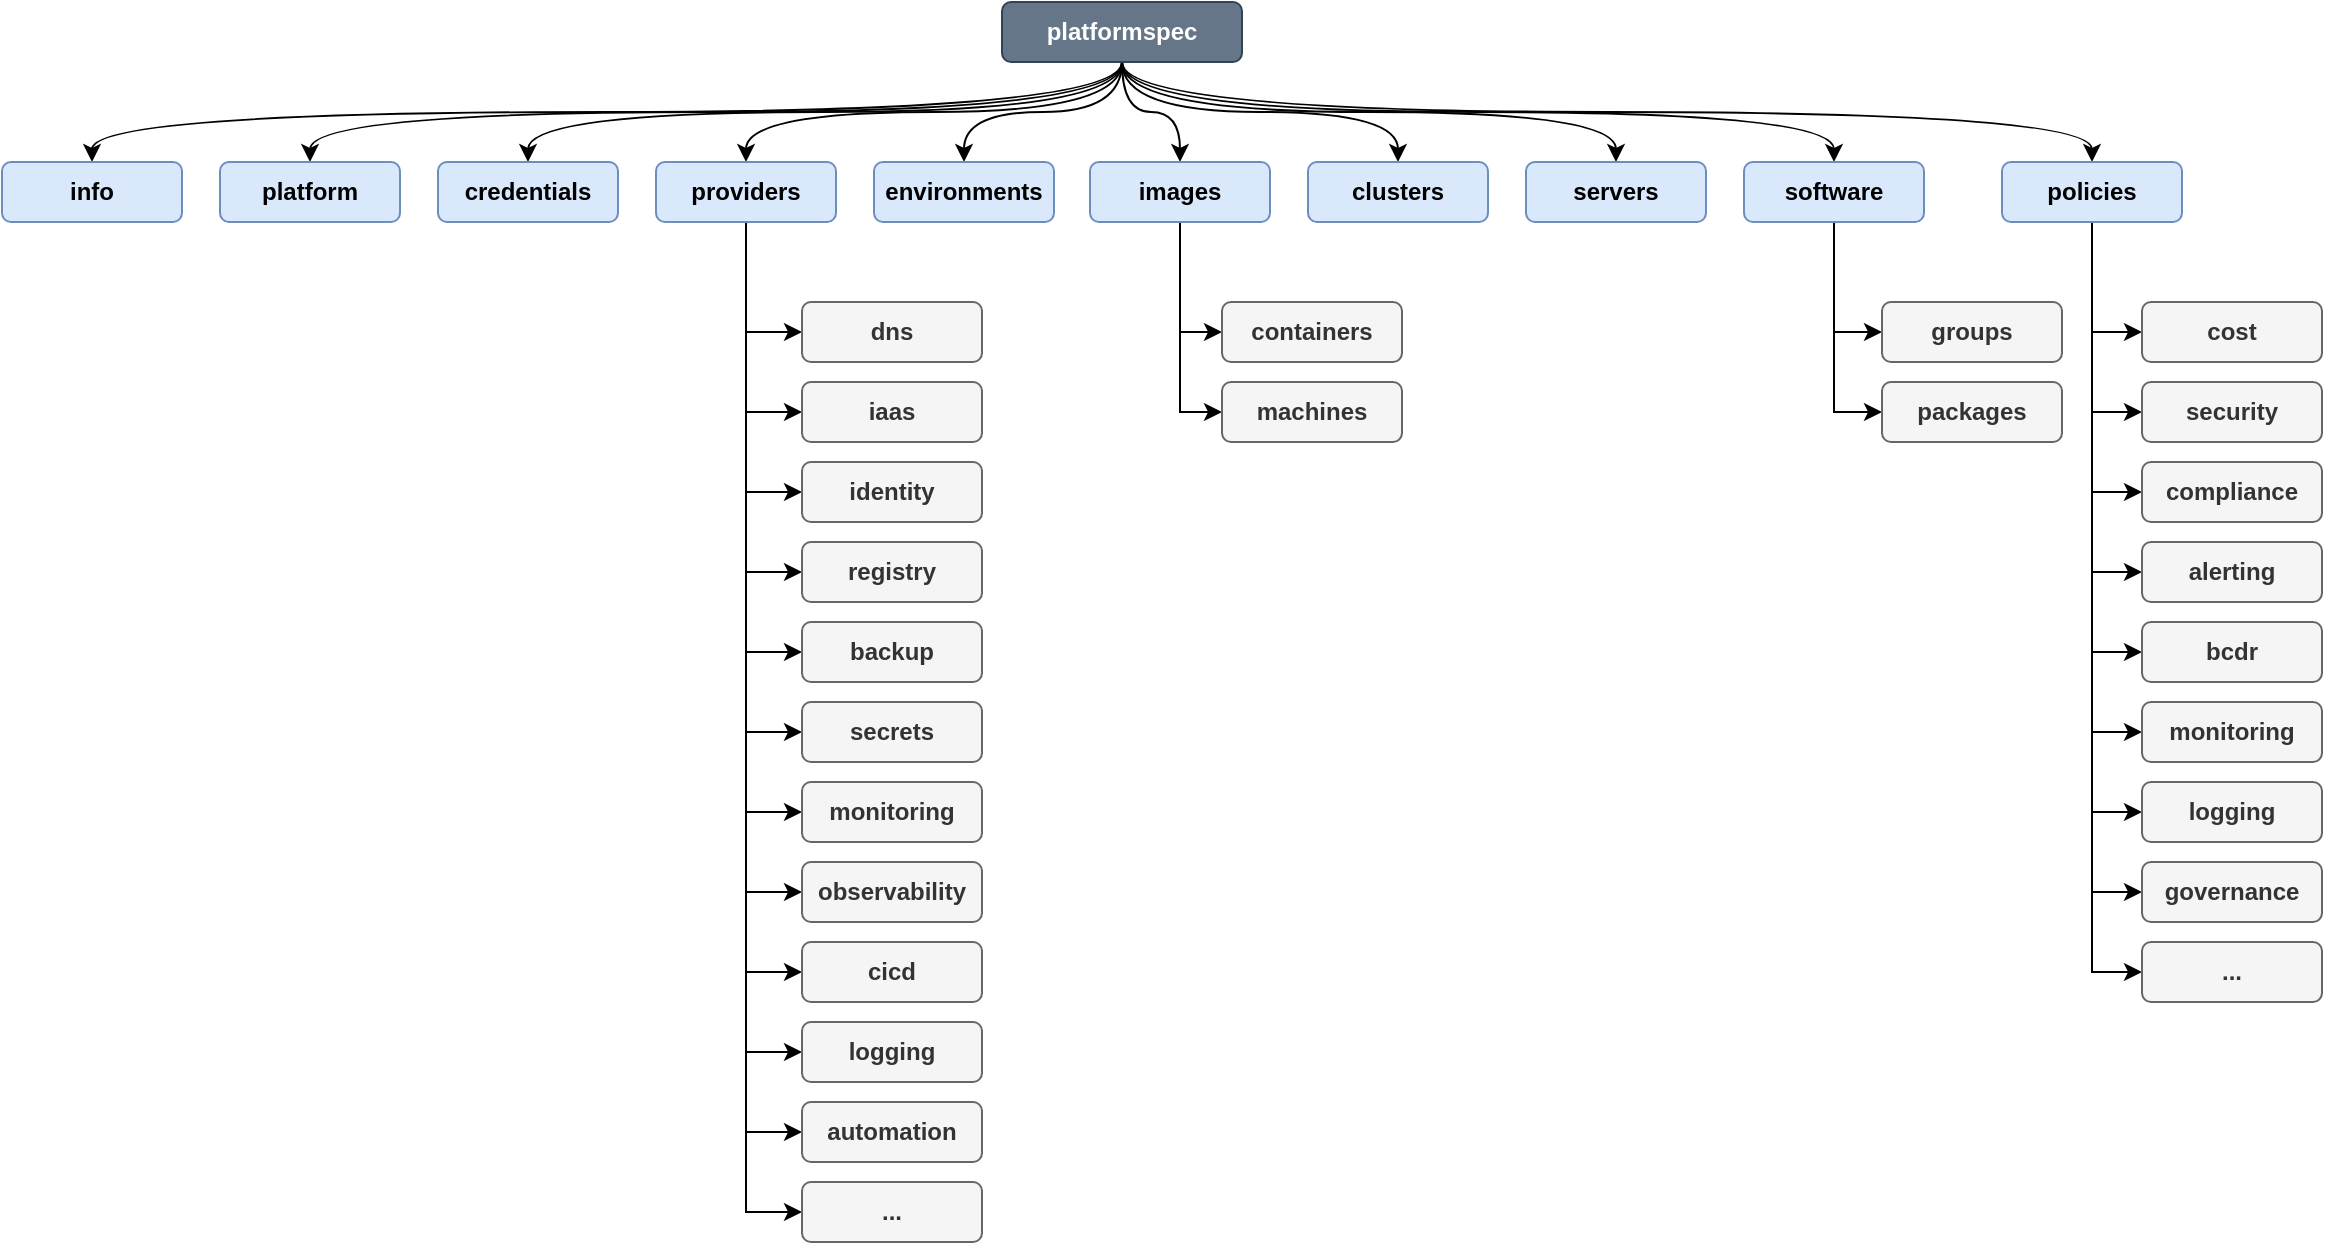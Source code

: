 <mxfile version="24.8.3">
  <diagram name="Page-1" id="ImoLfxkvnF7kuor9iser">
    <mxGraphModel dx="1647" dy="991" grid="1" gridSize="10" guides="1" tooltips="1" connect="1" arrows="1" fold="1" page="1" pageScale="1" pageWidth="1100" pageHeight="850" math="0" shadow="0">
      <root>
        <mxCell id="0" />
        <mxCell id="1" parent="0" />
        <mxCell id="yfd50bq4GwBxiUQjJZGA-37" style="edgeStyle=orthogonalEdgeStyle;rounded=0;orthogonalLoop=1;jettySize=auto;html=1;exitX=0.5;exitY=1;exitDx=0;exitDy=0;entryX=0.5;entryY=0;entryDx=0;entryDy=0;curved=1;" edge="1" parent="1" source="yfd50bq4GwBxiUQjJZGA-1" target="yfd50bq4GwBxiUQjJZGA-2">
          <mxGeometry relative="1" as="geometry" />
        </mxCell>
        <mxCell id="yfd50bq4GwBxiUQjJZGA-38" style="edgeStyle=orthogonalEdgeStyle;rounded=0;orthogonalLoop=1;jettySize=auto;html=1;exitX=0.5;exitY=1;exitDx=0;exitDy=0;entryX=0.5;entryY=0;entryDx=0;entryDy=0;curved=1;" edge="1" parent="1" source="yfd50bq4GwBxiUQjJZGA-1" target="yfd50bq4GwBxiUQjJZGA-3">
          <mxGeometry relative="1" as="geometry" />
        </mxCell>
        <mxCell id="yfd50bq4GwBxiUQjJZGA-39" style="edgeStyle=orthogonalEdgeStyle;rounded=0;orthogonalLoop=1;jettySize=auto;html=1;exitX=0.5;exitY=1;exitDx=0;exitDy=0;entryX=0.5;entryY=0;entryDx=0;entryDy=0;curved=1;" edge="1" parent="1" source="yfd50bq4GwBxiUQjJZGA-1" target="yfd50bq4GwBxiUQjJZGA-4">
          <mxGeometry relative="1" as="geometry" />
        </mxCell>
        <mxCell id="yfd50bq4GwBxiUQjJZGA-40" style="edgeStyle=orthogonalEdgeStyle;rounded=0;orthogonalLoop=1;jettySize=auto;html=1;exitX=0.5;exitY=1;exitDx=0;exitDy=0;entryX=0.5;entryY=0;entryDx=0;entryDy=0;curved=1;" edge="1" parent="1" source="yfd50bq4GwBxiUQjJZGA-1" target="yfd50bq4GwBxiUQjJZGA-5">
          <mxGeometry relative="1" as="geometry" />
        </mxCell>
        <mxCell id="yfd50bq4GwBxiUQjJZGA-41" style="edgeStyle=orthogonalEdgeStyle;rounded=0;orthogonalLoop=1;jettySize=auto;html=1;exitX=0.5;exitY=1;exitDx=0;exitDy=0;entryX=0.5;entryY=0;entryDx=0;entryDy=0;curved=1;" edge="1" parent="1" source="yfd50bq4GwBxiUQjJZGA-1" target="yfd50bq4GwBxiUQjJZGA-6">
          <mxGeometry relative="1" as="geometry" />
        </mxCell>
        <mxCell id="yfd50bq4GwBxiUQjJZGA-42" style="edgeStyle=orthogonalEdgeStyle;rounded=0;orthogonalLoop=1;jettySize=auto;html=1;exitX=0.5;exitY=1;exitDx=0;exitDy=0;entryX=0.5;entryY=0;entryDx=0;entryDy=0;curved=1;" edge="1" parent="1" source="yfd50bq4GwBxiUQjJZGA-1" target="yfd50bq4GwBxiUQjJZGA-7">
          <mxGeometry relative="1" as="geometry" />
        </mxCell>
        <mxCell id="yfd50bq4GwBxiUQjJZGA-43" style="edgeStyle=orthogonalEdgeStyle;rounded=0;orthogonalLoop=1;jettySize=auto;html=1;exitX=0.5;exitY=1;exitDx=0;exitDy=0;entryX=0.5;entryY=0;entryDx=0;entryDy=0;curved=1;" edge="1" parent="1" source="yfd50bq4GwBxiUQjJZGA-1" target="yfd50bq4GwBxiUQjJZGA-8">
          <mxGeometry relative="1" as="geometry" />
        </mxCell>
        <mxCell id="yfd50bq4GwBxiUQjJZGA-44" style="edgeStyle=orthogonalEdgeStyle;rounded=0;orthogonalLoop=1;jettySize=auto;html=1;exitX=0.5;exitY=1;exitDx=0;exitDy=0;entryX=0.5;entryY=0;entryDx=0;entryDy=0;curved=1;" edge="1" parent="1" source="yfd50bq4GwBxiUQjJZGA-1" target="yfd50bq4GwBxiUQjJZGA-10">
          <mxGeometry relative="1" as="geometry" />
        </mxCell>
        <mxCell id="yfd50bq4GwBxiUQjJZGA-45" style="edgeStyle=orthogonalEdgeStyle;rounded=0;orthogonalLoop=1;jettySize=auto;html=1;exitX=0.5;exitY=1;exitDx=0;exitDy=0;entryX=0.5;entryY=0;entryDx=0;entryDy=0;curved=1;" edge="1" parent="1" source="yfd50bq4GwBxiUQjJZGA-1" target="yfd50bq4GwBxiUQjJZGA-11">
          <mxGeometry relative="1" as="geometry" />
        </mxCell>
        <mxCell id="yfd50bq4GwBxiUQjJZGA-46" style="edgeStyle=orthogonalEdgeStyle;rounded=0;orthogonalLoop=1;jettySize=auto;html=1;exitX=0.5;exitY=1;exitDx=0;exitDy=0;entryX=0.5;entryY=0;entryDx=0;entryDy=0;curved=1;" edge="1" parent="1" source="yfd50bq4GwBxiUQjJZGA-1" target="yfd50bq4GwBxiUQjJZGA-12">
          <mxGeometry relative="1" as="geometry" />
        </mxCell>
        <mxCell id="yfd50bq4GwBxiUQjJZGA-1" value="platformspec" style="rounded=1;whiteSpace=wrap;html=1;fontStyle=1;fillColor=#647687;strokeColor=#314354;fontColor=#ffffff;" vertex="1" parent="1">
          <mxGeometry x="510" y="150" width="120" height="30" as="geometry" />
        </mxCell>
        <mxCell id="yfd50bq4GwBxiUQjJZGA-2" value="info" style="rounded=1;whiteSpace=wrap;html=1;fontStyle=1;fillColor=#dae8fc;strokeColor=#6c8ebf;" vertex="1" parent="1">
          <mxGeometry x="10" y="230" width="90" height="30" as="geometry" />
        </mxCell>
        <mxCell id="yfd50bq4GwBxiUQjJZGA-3" value="platform" style="rounded=1;whiteSpace=wrap;html=1;fontStyle=1;fillColor=#dae8fc;strokeColor=#6c8ebf;" vertex="1" parent="1">
          <mxGeometry x="119" y="230" width="90" height="30" as="geometry" />
        </mxCell>
        <mxCell id="yfd50bq4GwBxiUQjJZGA-4" value="credentials" style="rounded=1;whiteSpace=wrap;html=1;fontStyle=1;fillColor=#dae8fc;strokeColor=#6c8ebf;" vertex="1" parent="1">
          <mxGeometry x="228" y="230" width="90" height="30" as="geometry" />
        </mxCell>
        <mxCell id="yfd50bq4GwBxiUQjJZGA-52" style="edgeStyle=orthogonalEdgeStyle;rounded=0;orthogonalLoop=1;jettySize=auto;html=1;exitX=0.5;exitY=1;exitDx=0;exitDy=0;entryX=0;entryY=0.5;entryDx=0;entryDy=0;" edge="1" parent="1" source="yfd50bq4GwBxiUQjJZGA-5" target="yfd50bq4GwBxiUQjJZGA-13">
          <mxGeometry relative="1" as="geometry" />
        </mxCell>
        <mxCell id="yfd50bq4GwBxiUQjJZGA-53" style="edgeStyle=orthogonalEdgeStyle;rounded=0;orthogonalLoop=1;jettySize=auto;html=1;exitX=0.5;exitY=1;exitDx=0;exitDy=0;entryX=0;entryY=0.5;entryDx=0;entryDy=0;" edge="1" parent="1" source="yfd50bq4GwBxiUQjJZGA-5" target="yfd50bq4GwBxiUQjJZGA-14">
          <mxGeometry relative="1" as="geometry" />
        </mxCell>
        <mxCell id="yfd50bq4GwBxiUQjJZGA-54" style="edgeStyle=orthogonalEdgeStyle;rounded=0;orthogonalLoop=1;jettySize=auto;html=1;exitX=0.5;exitY=1;exitDx=0;exitDy=0;entryX=0;entryY=0.5;entryDx=0;entryDy=0;" edge="1" parent="1" source="yfd50bq4GwBxiUQjJZGA-5" target="yfd50bq4GwBxiUQjJZGA-15">
          <mxGeometry relative="1" as="geometry" />
        </mxCell>
        <mxCell id="yfd50bq4GwBxiUQjJZGA-55" style="edgeStyle=orthogonalEdgeStyle;rounded=0;orthogonalLoop=1;jettySize=auto;html=1;exitX=0.5;exitY=1;exitDx=0;exitDy=0;entryX=0;entryY=0.5;entryDx=0;entryDy=0;" edge="1" parent="1" source="yfd50bq4GwBxiUQjJZGA-5" target="yfd50bq4GwBxiUQjJZGA-16">
          <mxGeometry relative="1" as="geometry" />
        </mxCell>
        <mxCell id="yfd50bq4GwBxiUQjJZGA-56" style="edgeStyle=orthogonalEdgeStyle;rounded=0;orthogonalLoop=1;jettySize=auto;html=1;exitX=0.5;exitY=1;exitDx=0;exitDy=0;entryX=0;entryY=0.5;entryDx=0;entryDy=0;" edge="1" parent="1" source="yfd50bq4GwBxiUQjJZGA-5" target="yfd50bq4GwBxiUQjJZGA-17">
          <mxGeometry relative="1" as="geometry" />
        </mxCell>
        <mxCell id="yfd50bq4GwBxiUQjJZGA-57" style="edgeStyle=orthogonalEdgeStyle;rounded=0;orthogonalLoop=1;jettySize=auto;html=1;exitX=0.5;exitY=1;exitDx=0;exitDy=0;entryX=0;entryY=0.5;entryDx=0;entryDy=0;" edge="1" parent="1" source="yfd50bq4GwBxiUQjJZGA-5" target="yfd50bq4GwBxiUQjJZGA-18">
          <mxGeometry relative="1" as="geometry" />
        </mxCell>
        <mxCell id="yfd50bq4GwBxiUQjJZGA-58" style="edgeStyle=orthogonalEdgeStyle;rounded=0;orthogonalLoop=1;jettySize=auto;html=1;exitX=0.5;exitY=1;exitDx=0;exitDy=0;entryX=0;entryY=0.5;entryDx=0;entryDy=0;" edge="1" parent="1" source="yfd50bq4GwBxiUQjJZGA-5" target="yfd50bq4GwBxiUQjJZGA-19">
          <mxGeometry relative="1" as="geometry" />
        </mxCell>
        <mxCell id="yfd50bq4GwBxiUQjJZGA-59" style="edgeStyle=orthogonalEdgeStyle;rounded=0;orthogonalLoop=1;jettySize=auto;html=1;exitX=0.5;exitY=1;exitDx=0;exitDy=0;entryX=0;entryY=0.5;entryDx=0;entryDy=0;" edge="1" parent="1" source="yfd50bq4GwBxiUQjJZGA-5" target="yfd50bq4GwBxiUQjJZGA-20">
          <mxGeometry relative="1" as="geometry" />
        </mxCell>
        <mxCell id="yfd50bq4GwBxiUQjJZGA-60" style="edgeStyle=orthogonalEdgeStyle;rounded=0;orthogonalLoop=1;jettySize=auto;html=1;exitX=0.5;exitY=1;exitDx=0;exitDy=0;entryX=0;entryY=0.5;entryDx=0;entryDy=0;" edge="1" parent="1" source="yfd50bq4GwBxiUQjJZGA-5" target="yfd50bq4GwBxiUQjJZGA-21">
          <mxGeometry relative="1" as="geometry" />
        </mxCell>
        <mxCell id="yfd50bq4GwBxiUQjJZGA-61" style="edgeStyle=orthogonalEdgeStyle;rounded=0;orthogonalLoop=1;jettySize=auto;html=1;exitX=0.5;exitY=1;exitDx=0;exitDy=0;entryX=0;entryY=0.5;entryDx=0;entryDy=0;" edge="1" parent="1" source="yfd50bq4GwBxiUQjJZGA-5" target="yfd50bq4GwBxiUQjJZGA-22">
          <mxGeometry relative="1" as="geometry" />
        </mxCell>
        <mxCell id="yfd50bq4GwBxiUQjJZGA-62" style="edgeStyle=orthogonalEdgeStyle;rounded=0;orthogonalLoop=1;jettySize=auto;html=1;exitX=0.5;exitY=1;exitDx=0;exitDy=0;entryX=0;entryY=0.5;entryDx=0;entryDy=0;" edge="1" parent="1" source="yfd50bq4GwBxiUQjJZGA-5" target="yfd50bq4GwBxiUQjJZGA-23">
          <mxGeometry relative="1" as="geometry" />
        </mxCell>
        <mxCell id="yfd50bq4GwBxiUQjJZGA-63" style="edgeStyle=orthogonalEdgeStyle;rounded=0;orthogonalLoop=1;jettySize=auto;html=1;exitX=0.5;exitY=1;exitDx=0;exitDy=0;entryX=0;entryY=0.5;entryDx=0;entryDy=0;" edge="1" parent="1" source="yfd50bq4GwBxiUQjJZGA-5" target="yfd50bq4GwBxiUQjJZGA-24">
          <mxGeometry relative="1" as="geometry" />
        </mxCell>
        <mxCell id="yfd50bq4GwBxiUQjJZGA-5" value="providers" style="rounded=1;whiteSpace=wrap;html=1;fontStyle=1;fillColor=#dae8fc;strokeColor=#6c8ebf;" vertex="1" parent="1">
          <mxGeometry x="337" y="230" width="90" height="30" as="geometry" />
        </mxCell>
        <mxCell id="yfd50bq4GwBxiUQjJZGA-6" value="environments" style="rounded=1;whiteSpace=wrap;html=1;fontStyle=1;fillColor=#dae8fc;strokeColor=#6c8ebf;" vertex="1" parent="1">
          <mxGeometry x="446" y="230" width="90" height="30" as="geometry" />
        </mxCell>
        <mxCell id="yfd50bq4GwBxiUQjJZGA-65" style="edgeStyle=orthogonalEdgeStyle;rounded=0;orthogonalLoop=1;jettySize=auto;html=1;exitX=0.5;exitY=1;exitDx=0;exitDy=0;entryX=0;entryY=0.5;entryDx=0;entryDy=0;" edge="1" parent="1" source="yfd50bq4GwBxiUQjJZGA-7" target="yfd50bq4GwBxiUQjJZGA-25">
          <mxGeometry relative="1" as="geometry" />
        </mxCell>
        <mxCell id="yfd50bq4GwBxiUQjJZGA-66" style="edgeStyle=orthogonalEdgeStyle;rounded=0;orthogonalLoop=1;jettySize=auto;html=1;exitX=0.5;exitY=1;exitDx=0;exitDy=0;entryX=0;entryY=0.5;entryDx=0;entryDy=0;" edge="1" parent="1" source="yfd50bq4GwBxiUQjJZGA-7" target="yfd50bq4GwBxiUQjJZGA-26">
          <mxGeometry relative="1" as="geometry" />
        </mxCell>
        <mxCell id="yfd50bq4GwBxiUQjJZGA-7" value="images" style="rounded=1;whiteSpace=wrap;html=1;fontStyle=1;fillColor=#dae8fc;strokeColor=#6c8ebf;" vertex="1" parent="1">
          <mxGeometry x="554" y="230" width="90" height="30" as="geometry" />
        </mxCell>
        <mxCell id="yfd50bq4GwBxiUQjJZGA-8" value="clusters" style="rounded=1;whiteSpace=wrap;html=1;fontStyle=1;fillColor=#dae8fc;strokeColor=#6c8ebf;" vertex="1" parent="1">
          <mxGeometry x="663" y="230" width="90" height="30" as="geometry" />
        </mxCell>
        <mxCell id="yfd50bq4GwBxiUQjJZGA-10" value="servers" style="rounded=1;whiteSpace=wrap;html=1;fontStyle=1;fillColor=#dae8fc;strokeColor=#6c8ebf;" vertex="1" parent="1">
          <mxGeometry x="772" y="230" width="90" height="30" as="geometry" />
        </mxCell>
        <mxCell id="yfd50bq4GwBxiUQjJZGA-69" style="edgeStyle=orthogonalEdgeStyle;rounded=0;orthogonalLoop=1;jettySize=auto;html=1;exitX=0.5;exitY=1;exitDx=0;exitDy=0;entryX=0;entryY=0.5;entryDx=0;entryDy=0;" edge="1" parent="1" source="yfd50bq4GwBxiUQjJZGA-11" target="yfd50bq4GwBxiUQjJZGA-67">
          <mxGeometry relative="1" as="geometry" />
        </mxCell>
        <mxCell id="yfd50bq4GwBxiUQjJZGA-70" style="edgeStyle=orthogonalEdgeStyle;rounded=0;orthogonalLoop=1;jettySize=auto;html=1;exitX=0.5;exitY=1;exitDx=0;exitDy=0;entryX=0;entryY=0.5;entryDx=0;entryDy=0;" edge="1" parent="1" source="yfd50bq4GwBxiUQjJZGA-11" target="yfd50bq4GwBxiUQjJZGA-68">
          <mxGeometry relative="1" as="geometry" />
        </mxCell>
        <mxCell id="yfd50bq4GwBxiUQjJZGA-11" value="software" style="rounded=1;whiteSpace=wrap;html=1;fontStyle=1;fillColor=#dae8fc;strokeColor=#6c8ebf;" vertex="1" parent="1">
          <mxGeometry x="881" y="230" width="90" height="30" as="geometry" />
        </mxCell>
        <mxCell id="yfd50bq4GwBxiUQjJZGA-71" style="edgeStyle=orthogonalEdgeStyle;rounded=0;orthogonalLoop=1;jettySize=auto;html=1;exitX=0.5;exitY=1;exitDx=0;exitDy=0;entryX=0;entryY=0.5;entryDx=0;entryDy=0;" edge="1" parent="1" source="yfd50bq4GwBxiUQjJZGA-12" target="yfd50bq4GwBxiUQjJZGA-28">
          <mxGeometry relative="1" as="geometry" />
        </mxCell>
        <mxCell id="yfd50bq4GwBxiUQjJZGA-72" style="edgeStyle=orthogonalEdgeStyle;rounded=0;orthogonalLoop=1;jettySize=auto;html=1;exitX=0.5;exitY=1;exitDx=0;exitDy=0;entryX=0;entryY=0.5;entryDx=0;entryDy=0;" edge="1" parent="1" source="yfd50bq4GwBxiUQjJZGA-12" target="yfd50bq4GwBxiUQjJZGA-29">
          <mxGeometry relative="1" as="geometry" />
        </mxCell>
        <mxCell id="yfd50bq4GwBxiUQjJZGA-73" style="edgeStyle=orthogonalEdgeStyle;rounded=0;orthogonalLoop=1;jettySize=auto;html=1;exitX=0.5;exitY=1;exitDx=0;exitDy=0;entryX=0;entryY=0.5;entryDx=0;entryDy=0;" edge="1" parent="1" source="yfd50bq4GwBxiUQjJZGA-12" target="yfd50bq4GwBxiUQjJZGA-30">
          <mxGeometry relative="1" as="geometry" />
        </mxCell>
        <mxCell id="yfd50bq4GwBxiUQjJZGA-74" style="edgeStyle=orthogonalEdgeStyle;rounded=0;orthogonalLoop=1;jettySize=auto;html=1;exitX=0.5;exitY=1;exitDx=0;exitDy=0;entryX=0;entryY=0.5;entryDx=0;entryDy=0;" edge="1" parent="1" source="yfd50bq4GwBxiUQjJZGA-12" target="yfd50bq4GwBxiUQjJZGA-31">
          <mxGeometry relative="1" as="geometry" />
        </mxCell>
        <mxCell id="yfd50bq4GwBxiUQjJZGA-75" style="edgeStyle=orthogonalEdgeStyle;rounded=0;orthogonalLoop=1;jettySize=auto;html=1;exitX=0.5;exitY=1;exitDx=0;exitDy=0;entryX=0;entryY=0.5;entryDx=0;entryDy=0;" edge="1" parent="1" source="yfd50bq4GwBxiUQjJZGA-12" target="yfd50bq4GwBxiUQjJZGA-34">
          <mxGeometry relative="1" as="geometry" />
        </mxCell>
        <mxCell id="yfd50bq4GwBxiUQjJZGA-76" style="edgeStyle=orthogonalEdgeStyle;rounded=0;orthogonalLoop=1;jettySize=auto;html=1;exitX=0.5;exitY=1;exitDx=0;exitDy=0;entryX=0;entryY=0.5;entryDx=0;entryDy=0;" edge="1" parent="1" source="yfd50bq4GwBxiUQjJZGA-12" target="yfd50bq4GwBxiUQjJZGA-35">
          <mxGeometry relative="1" as="geometry" />
        </mxCell>
        <mxCell id="yfd50bq4GwBxiUQjJZGA-77" style="edgeStyle=orthogonalEdgeStyle;rounded=0;orthogonalLoop=1;jettySize=auto;html=1;exitX=0.5;exitY=1;exitDx=0;exitDy=0;entryX=0;entryY=0.5;entryDx=0;entryDy=0;" edge="1" parent="1" source="yfd50bq4GwBxiUQjJZGA-12" target="yfd50bq4GwBxiUQjJZGA-33">
          <mxGeometry relative="1" as="geometry" />
        </mxCell>
        <mxCell id="yfd50bq4GwBxiUQjJZGA-78" style="edgeStyle=orthogonalEdgeStyle;rounded=0;orthogonalLoop=1;jettySize=auto;html=1;exitX=0.5;exitY=1;exitDx=0;exitDy=0;entryX=0;entryY=0.5;entryDx=0;entryDy=0;" edge="1" parent="1" source="yfd50bq4GwBxiUQjJZGA-12" target="yfd50bq4GwBxiUQjJZGA-36">
          <mxGeometry relative="1" as="geometry" />
        </mxCell>
        <mxCell id="yfd50bq4GwBxiUQjJZGA-79" style="edgeStyle=orthogonalEdgeStyle;rounded=0;orthogonalLoop=1;jettySize=auto;html=1;exitX=0.5;exitY=1;exitDx=0;exitDy=0;entryX=0;entryY=0.5;entryDx=0;entryDy=0;" edge="1" parent="1" source="yfd50bq4GwBxiUQjJZGA-12" target="yfd50bq4GwBxiUQjJZGA-64">
          <mxGeometry relative="1" as="geometry" />
        </mxCell>
        <mxCell id="yfd50bq4GwBxiUQjJZGA-12" value="policies" style="rounded=1;whiteSpace=wrap;html=1;fontStyle=1;fillColor=#dae8fc;strokeColor=#6c8ebf;" vertex="1" parent="1">
          <mxGeometry x="1010" y="230" width="90" height="30" as="geometry" />
        </mxCell>
        <mxCell id="yfd50bq4GwBxiUQjJZGA-13" value="dns" style="rounded=1;whiteSpace=wrap;html=1;fontStyle=1;fillColor=#f5f5f5;fontColor=#333333;strokeColor=#666666;" vertex="1" parent="1">
          <mxGeometry x="410" y="300" width="90" height="30" as="geometry" />
        </mxCell>
        <mxCell id="yfd50bq4GwBxiUQjJZGA-14" value="iaas" style="rounded=1;whiteSpace=wrap;html=1;fontStyle=1;fillColor=#f5f5f5;fontColor=#333333;strokeColor=#666666;" vertex="1" parent="1">
          <mxGeometry x="410" y="340" width="90" height="30" as="geometry" />
        </mxCell>
        <mxCell id="yfd50bq4GwBxiUQjJZGA-15" value="identity" style="rounded=1;whiteSpace=wrap;html=1;fontStyle=1;fillColor=#f5f5f5;fontColor=#333333;strokeColor=#666666;" vertex="1" parent="1">
          <mxGeometry x="410" y="380" width="90" height="30" as="geometry" />
        </mxCell>
        <mxCell id="yfd50bq4GwBxiUQjJZGA-16" value="registry" style="rounded=1;whiteSpace=wrap;html=1;fontStyle=1;fillColor=#f5f5f5;fontColor=#333333;strokeColor=#666666;" vertex="1" parent="1">
          <mxGeometry x="410" y="420" width="90" height="30" as="geometry" />
        </mxCell>
        <mxCell id="yfd50bq4GwBxiUQjJZGA-17" value="backup" style="rounded=1;whiteSpace=wrap;html=1;fontStyle=1;fillColor=#f5f5f5;fontColor=#333333;strokeColor=#666666;" vertex="1" parent="1">
          <mxGeometry x="410" y="460" width="90" height="30" as="geometry" />
        </mxCell>
        <mxCell id="yfd50bq4GwBxiUQjJZGA-18" value="secrets" style="rounded=1;whiteSpace=wrap;html=1;fontStyle=1;fillColor=#f5f5f5;fontColor=#333333;strokeColor=#666666;" vertex="1" parent="1">
          <mxGeometry x="410" y="500" width="90" height="30" as="geometry" />
        </mxCell>
        <mxCell id="yfd50bq4GwBxiUQjJZGA-19" value="monitoring" style="rounded=1;whiteSpace=wrap;html=1;fontStyle=1;fillColor=#f5f5f5;fontColor=#333333;strokeColor=#666666;" vertex="1" parent="1">
          <mxGeometry x="410" y="540" width="90" height="30" as="geometry" />
        </mxCell>
        <mxCell id="yfd50bq4GwBxiUQjJZGA-20" value="observability" style="rounded=1;whiteSpace=wrap;html=1;fontStyle=1;fillColor=#f5f5f5;fontColor=#333333;strokeColor=#666666;" vertex="1" parent="1">
          <mxGeometry x="410" y="580" width="90" height="30" as="geometry" />
        </mxCell>
        <mxCell id="yfd50bq4GwBxiUQjJZGA-21" value="cicd" style="rounded=1;whiteSpace=wrap;html=1;fontStyle=1;fillColor=#f5f5f5;fontColor=#333333;strokeColor=#666666;" vertex="1" parent="1">
          <mxGeometry x="410" y="620" width="90" height="30" as="geometry" />
        </mxCell>
        <mxCell id="yfd50bq4GwBxiUQjJZGA-22" value="logging" style="rounded=1;whiteSpace=wrap;html=1;fontStyle=1;fillColor=#f5f5f5;fontColor=#333333;strokeColor=#666666;" vertex="1" parent="1">
          <mxGeometry x="410" y="660" width="90" height="30" as="geometry" />
        </mxCell>
        <mxCell id="yfd50bq4GwBxiUQjJZGA-23" value="automation" style="rounded=1;whiteSpace=wrap;html=1;fontStyle=1;fillColor=#f5f5f5;fontColor=#333333;strokeColor=#666666;" vertex="1" parent="1">
          <mxGeometry x="410" y="700" width="90" height="30" as="geometry" />
        </mxCell>
        <mxCell id="yfd50bq4GwBxiUQjJZGA-24" value="..." style="rounded=1;whiteSpace=wrap;html=1;fontStyle=1;fillColor=#f5f5f5;fontColor=#333333;strokeColor=#666666;" vertex="1" parent="1">
          <mxGeometry x="410" y="740" width="90" height="30" as="geometry" />
        </mxCell>
        <mxCell id="yfd50bq4GwBxiUQjJZGA-25" value="containers" style="rounded=1;whiteSpace=wrap;html=1;fontStyle=1;fillColor=#f5f5f5;fontColor=#333333;strokeColor=#666666;" vertex="1" parent="1">
          <mxGeometry x="620" y="300" width="90" height="30" as="geometry" />
        </mxCell>
        <mxCell id="yfd50bq4GwBxiUQjJZGA-26" value="machines" style="rounded=1;whiteSpace=wrap;html=1;fontStyle=1;fillColor=#f5f5f5;fontColor=#333333;strokeColor=#666666;" vertex="1" parent="1">
          <mxGeometry x="620" y="340" width="90" height="30" as="geometry" />
        </mxCell>
        <mxCell id="yfd50bq4GwBxiUQjJZGA-28" value="cost" style="rounded=1;whiteSpace=wrap;html=1;fontStyle=1;fillColor=#f5f5f5;fontColor=#333333;strokeColor=#666666;" vertex="1" parent="1">
          <mxGeometry x="1080" y="300" width="90" height="30" as="geometry" />
        </mxCell>
        <mxCell id="yfd50bq4GwBxiUQjJZGA-29" value="security" style="rounded=1;whiteSpace=wrap;html=1;fontStyle=1;fillColor=#f5f5f5;fontColor=#333333;strokeColor=#666666;" vertex="1" parent="1">
          <mxGeometry x="1080" y="340" width="90" height="30" as="geometry" />
        </mxCell>
        <mxCell id="yfd50bq4GwBxiUQjJZGA-30" value="compliance" style="rounded=1;whiteSpace=wrap;html=1;fontStyle=1;fillColor=#f5f5f5;fontColor=#333333;strokeColor=#666666;" vertex="1" parent="1">
          <mxGeometry x="1080" y="380" width="90" height="30" as="geometry" />
        </mxCell>
        <mxCell id="yfd50bq4GwBxiUQjJZGA-31" value="alerting" style="rounded=1;whiteSpace=wrap;html=1;fontStyle=1;fillColor=#f5f5f5;fontColor=#333333;strokeColor=#666666;" vertex="1" parent="1">
          <mxGeometry x="1080" y="420" width="90" height="30" as="geometry" />
        </mxCell>
        <mxCell id="yfd50bq4GwBxiUQjJZGA-33" value="bcdr" style="rounded=1;whiteSpace=wrap;html=1;fontStyle=1;fillColor=#f5f5f5;fontColor=#333333;strokeColor=#666666;" vertex="1" parent="1">
          <mxGeometry x="1080" y="460" width="90" height="30" as="geometry" />
        </mxCell>
        <mxCell id="yfd50bq4GwBxiUQjJZGA-34" value="monitoring" style="rounded=1;whiteSpace=wrap;html=1;fontStyle=1;fillColor=#f5f5f5;fontColor=#333333;strokeColor=#666666;" vertex="1" parent="1">
          <mxGeometry x="1080" y="500" width="90" height="30" as="geometry" />
        </mxCell>
        <mxCell id="yfd50bq4GwBxiUQjJZGA-35" value="logging" style="rounded=1;whiteSpace=wrap;html=1;fontStyle=1;fillColor=#f5f5f5;fontColor=#333333;strokeColor=#666666;" vertex="1" parent="1">
          <mxGeometry x="1080" y="540" width="90" height="30" as="geometry" />
        </mxCell>
        <mxCell id="yfd50bq4GwBxiUQjJZGA-36" value="governance" style="rounded=1;whiteSpace=wrap;html=1;fontStyle=1;fillColor=#f5f5f5;fontColor=#333333;strokeColor=#666666;" vertex="1" parent="1">
          <mxGeometry x="1080" y="580" width="90" height="30" as="geometry" />
        </mxCell>
        <mxCell id="yfd50bq4GwBxiUQjJZGA-64" value="..." style="rounded=1;whiteSpace=wrap;html=1;fontStyle=1;fillColor=#f5f5f5;fontColor=#333333;strokeColor=#666666;" vertex="1" parent="1">
          <mxGeometry x="1080" y="620" width="90" height="30" as="geometry" />
        </mxCell>
        <mxCell id="yfd50bq4GwBxiUQjJZGA-67" value="groups" style="rounded=1;whiteSpace=wrap;html=1;fontStyle=1;fillColor=#f5f5f5;fontColor=#333333;strokeColor=#666666;" vertex="1" parent="1">
          <mxGeometry x="950" y="300" width="90" height="30" as="geometry" />
        </mxCell>
        <mxCell id="yfd50bq4GwBxiUQjJZGA-68" value="packages" style="rounded=1;whiteSpace=wrap;html=1;fontStyle=1;fillColor=#f5f5f5;fontColor=#333333;strokeColor=#666666;" vertex="1" parent="1">
          <mxGeometry x="950" y="340" width="90" height="30" as="geometry" />
        </mxCell>
      </root>
    </mxGraphModel>
  </diagram>
</mxfile>
